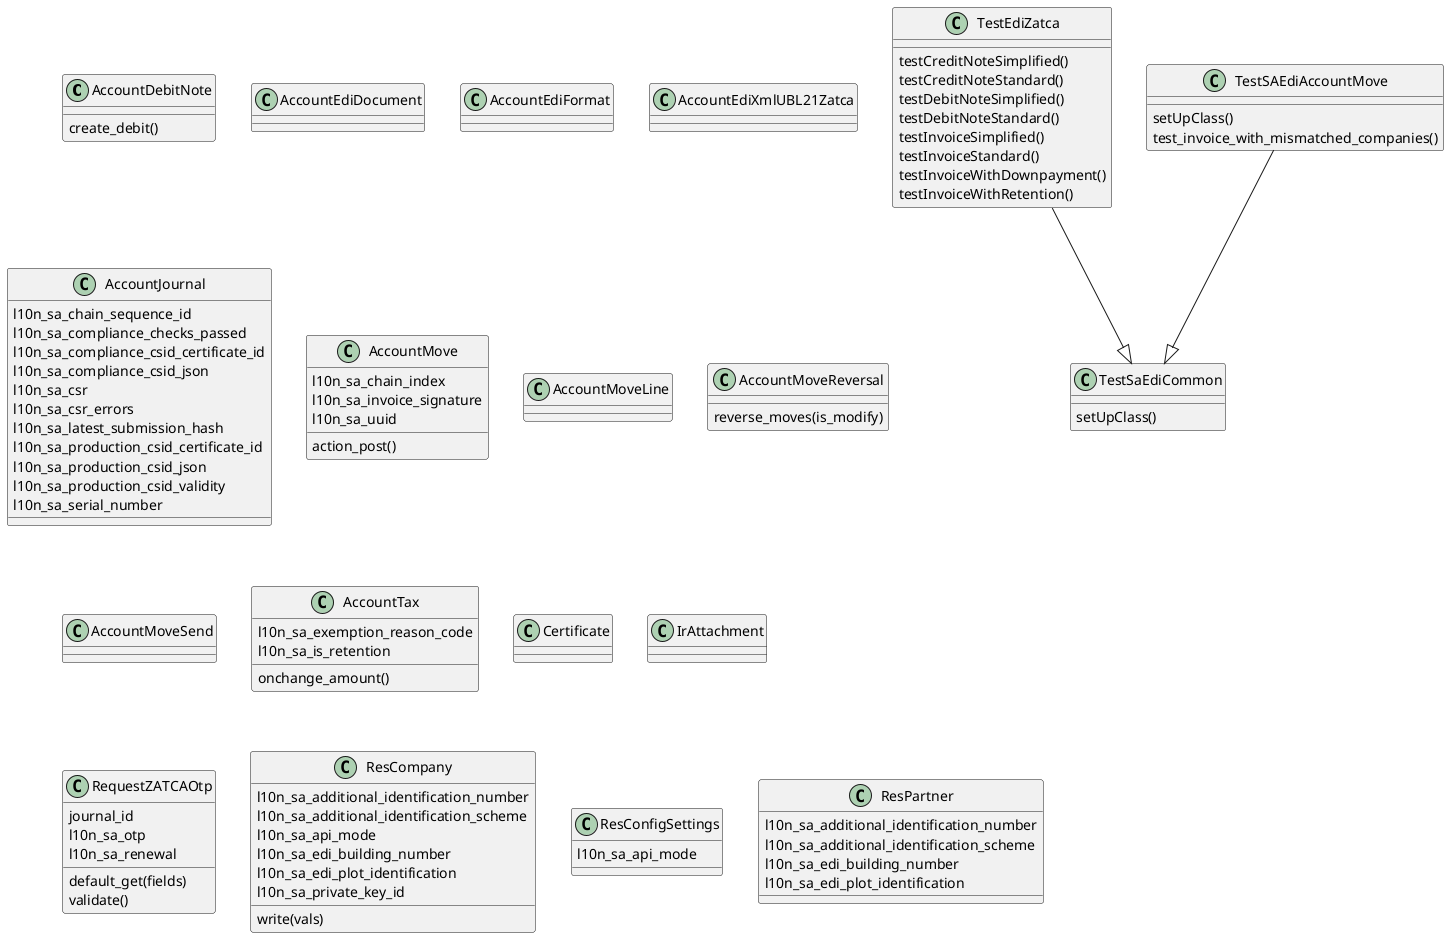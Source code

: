 @startuml classes_l10n_sa_edi
set namespaceSeparator none
class "AccountDebitNote" as odoo_src.odoo.addons.l10n_sa_edi.wizard.account_debit_note.AccountDebitNote {
  create_debit()
}
class "AccountEdiDocument" as odoo_src.odoo.addons.l10n_sa_edi.models.account_edi_document.AccountEdiDocument {
}
class "AccountEdiFormat" as odoo_src.odoo.addons.l10n_sa_edi.models.account_edi_format.AccountEdiFormat {
}
class "AccountEdiXmlUBL21Zatca" as odoo_src.odoo.addons.l10n_sa_edi.models.account_edi_xml_ubl_21_zatca.AccountEdiXmlUBL21Zatca {
}
class "AccountJournal" as odoo_src.odoo.addons.l10n_sa_edi.models.account_journal.AccountJournal {
  l10n_sa_chain_sequence_id
  l10n_sa_compliance_checks_passed
  l10n_sa_compliance_csid_certificate_id
  l10n_sa_compliance_csid_json
  l10n_sa_csr
  l10n_sa_csr_errors
  l10n_sa_latest_submission_hash
  l10n_sa_production_csid_certificate_id
  l10n_sa_production_csid_json
  l10n_sa_production_csid_validity
  l10n_sa_serial_number
}
class "AccountMove" as odoo_src.odoo.addons.l10n_sa_edi.models.account_move.AccountMove {
  l10n_sa_chain_index
  l10n_sa_invoice_signature
  l10n_sa_uuid
  action_post()
}
class "AccountMoveLine" as odoo_src.odoo.addons.l10n_sa_edi.models.account_move.AccountMoveLine {
}
class "AccountMoveReversal" as odoo_src.odoo.addons.l10n_sa_edi.wizard.account_move_reversal.AccountMoveReversal {
  reverse_moves(is_modify)
}
class "AccountMoveSend" as odoo_src.odoo.addons.l10n_sa_edi.models.account_move_send.AccountMoveSend {
}
class "AccountTax" as odoo_src.odoo.addons.l10n_sa_edi.models.account_tax.AccountTax {
  l10n_sa_exemption_reason_code
  l10n_sa_is_retention
  onchange_amount()
}
class "Certificate" as odoo_src.odoo.addons.l10n_sa_edi.models.certificate.Certificate {
}
class "IrAttachment" as odoo_src.odoo.addons.l10n_sa_edi.models.ir_attachment.IrAttachment {
}
class "RequestZATCAOtp" as odoo_src.odoo.addons.l10n_sa_edi.wizard.l10n_sa_edi_otp_wizard.RequestZATCAOtp {
  journal_id
  l10n_sa_otp
  l10n_sa_renewal
  default_get(fields)
  validate()
}
class "ResCompany" as odoo_src.odoo.addons.l10n_sa_edi.models.res_company.ResCompany {
  l10n_sa_additional_identification_number
  l10n_sa_additional_identification_scheme
  l10n_sa_api_mode
  l10n_sa_edi_building_number
  l10n_sa_edi_plot_identification
  l10n_sa_private_key_id
  write(vals)
}
class "ResConfigSettings" as odoo_src.odoo.addons.l10n_sa_edi.models.res_config_settings.ResConfigSettings {
  l10n_sa_api_mode
}
class "ResPartner" as odoo_src.odoo.addons.l10n_sa_edi.models.res_partner.ResPartner {
  l10n_sa_additional_identification_number
  l10n_sa_additional_identification_scheme
  l10n_sa_edi_building_number
  l10n_sa_edi_plot_identification
}
class "TestEdiZatca" as odoo_src.odoo.addons.l10n_sa_edi.tests.test_edi_zatca.TestEdiZatca {
  testCreditNoteSimplified()
  testCreditNoteStandard()
  testDebitNoteSimplified()
  testDebitNoteStandard()
  testInvoiceSimplified()
  testInvoiceStandard()
  testInvoiceWithDownpayment()
  testInvoiceWithRetention()
}
class "TestSAEdiAccountMove" as odoo_src.odoo.addons.l10n_sa_edi.tests.test_account_move.TestSAEdiAccountMove {
  setUpClass()
  test_invoice_with_mismatched_companies()
}
class "TestSaEdiCommon" as odoo_src.odoo.addons.l10n_sa_edi.tests.common.TestSaEdiCommon {
  setUpClass()
}
odoo_src.odoo.addons.l10n_sa_edi.tests.test_account_move.TestSAEdiAccountMove --|> odoo_src.odoo.addons.l10n_sa_edi.tests.common.TestSaEdiCommon
odoo_src.odoo.addons.l10n_sa_edi.tests.test_edi_zatca.TestEdiZatca --|> odoo_src.odoo.addons.l10n_sa_edi.tests.common.TestSaEdiCommon
@enduml

